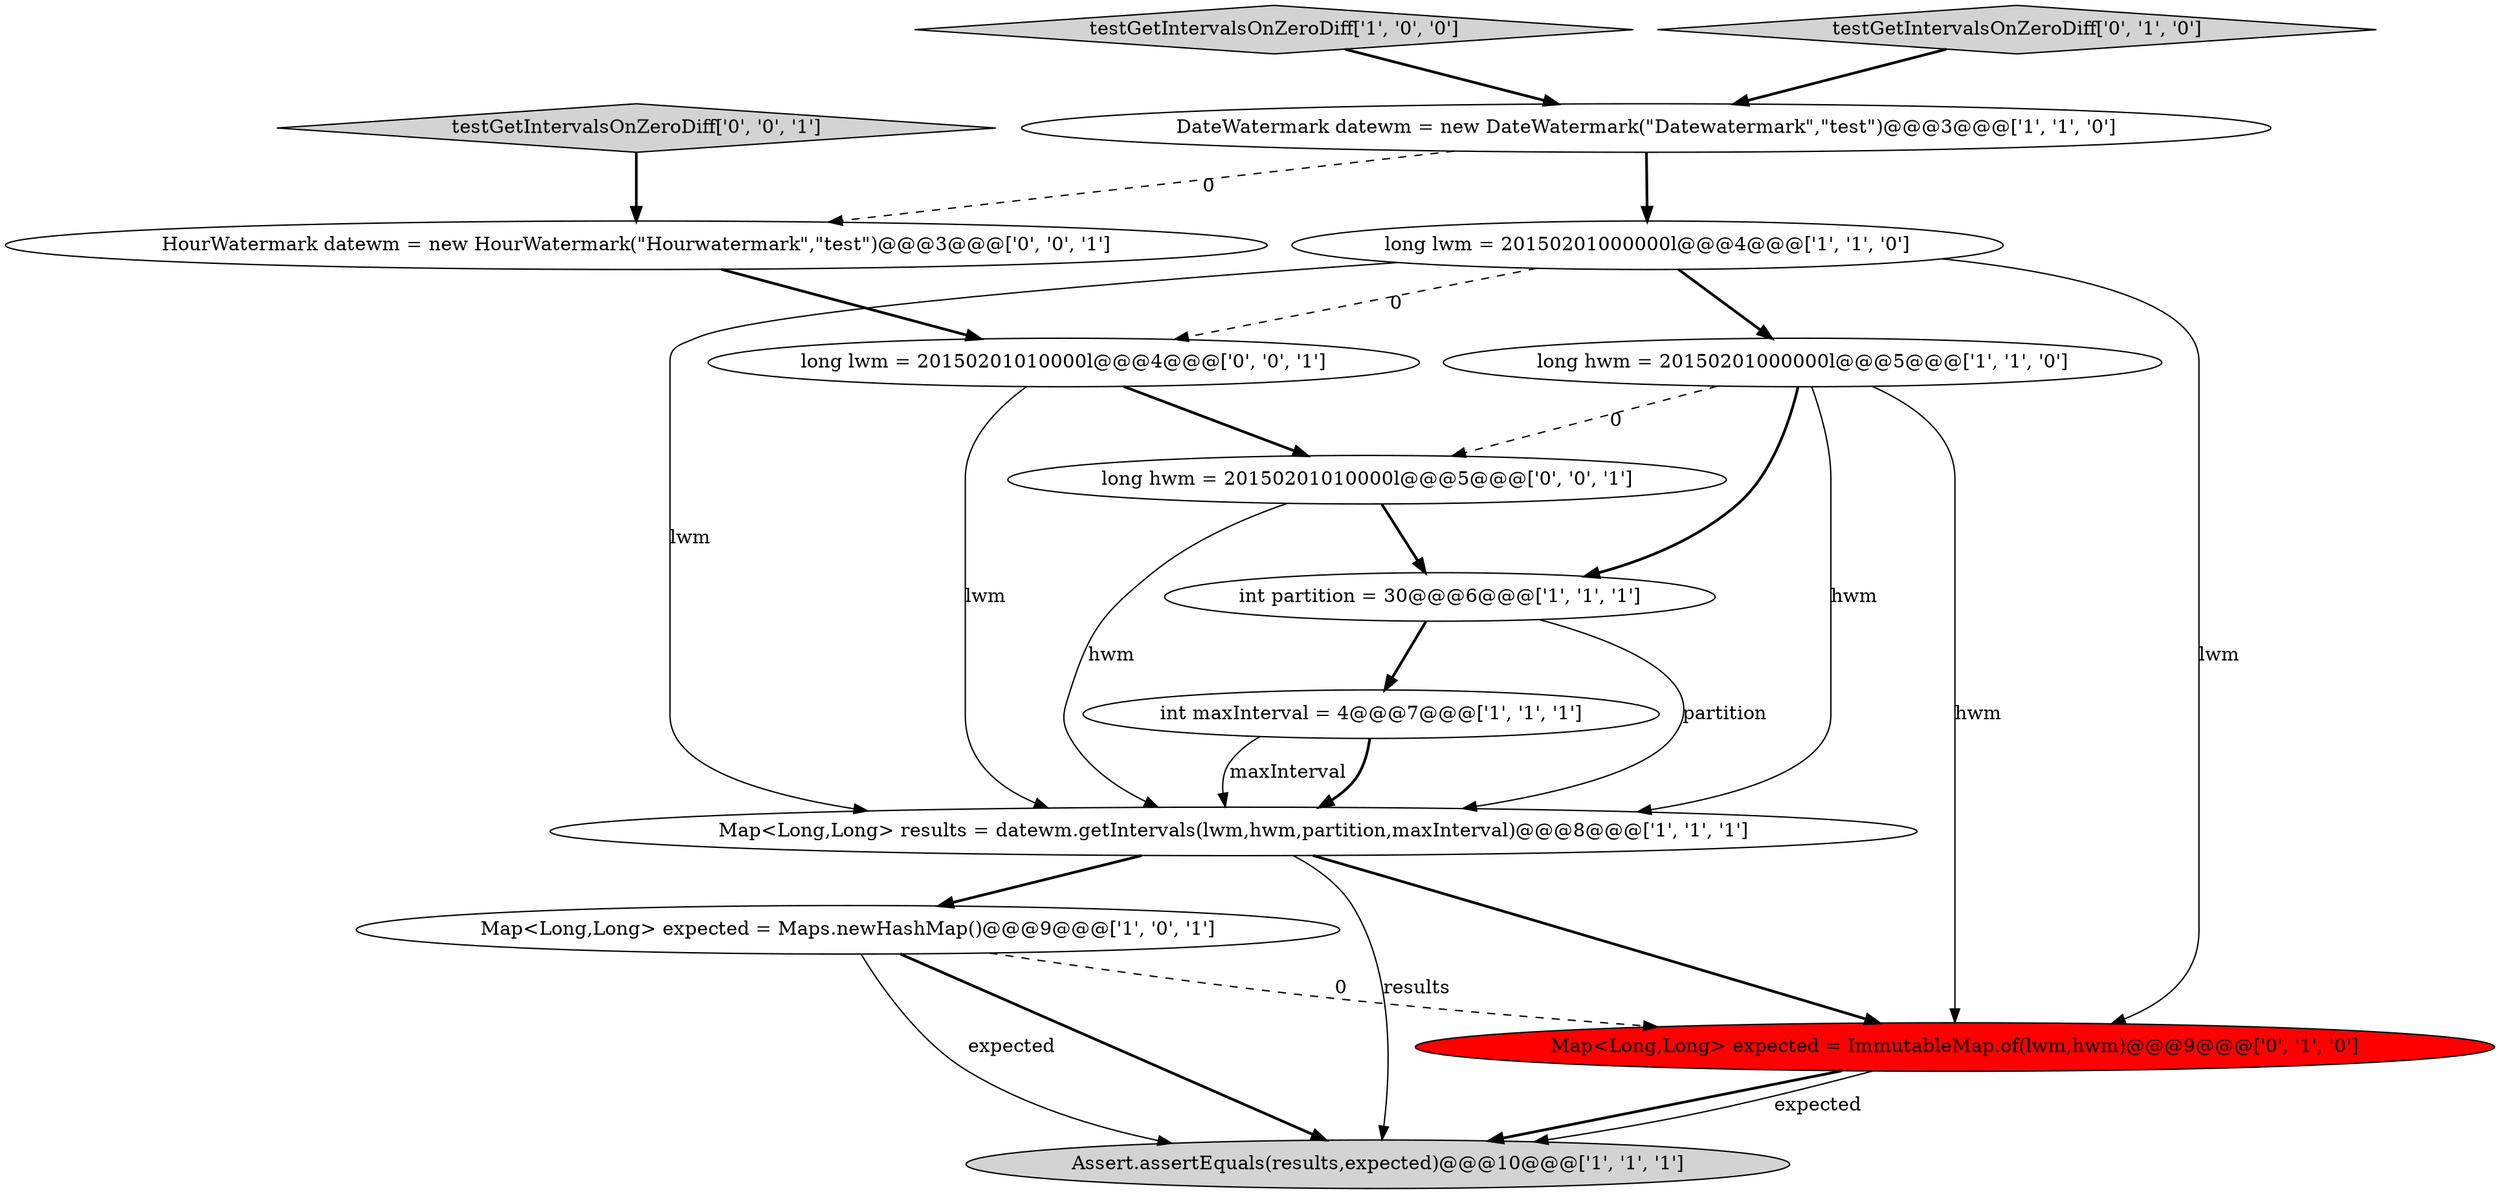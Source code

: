 digraph {
3 [style = filled, label = "testGetIntervalsOnZeroDiff['1', '0', '0']", fillcolor = lightgray, shape = diamond image = "AAA0AAABBB1BBB"];
7 [style = filled, label = "DateWatermark datewm = new DateWatermark(\"Datewatermark\",\"test\")@@@3@@@['1', '1', '0']", fillcolor = white, shape = ellipse image = "AAA0AAABBB1BBB"];
0 [style = filled, label = "long lwm = 20150201000000l@@@4@@@['1', '1', '0']", fillcolor = white, shape = ellipse image = "AAA0AAABBB1BBB"];
10 [style = filled, label = "testGetIntervalsOnZeroDiff['0', '1', '0']", fillcolor = lightgray, shape = diamond image = "AAA0AAABBB2BBB"];
11 [style = filled, label = "HourWatermark datewm = new HourWatermark(\"Hourwatermark\",\"test\")@@@3@@@['0', '0', '1']", fillcolor = white, shape = ellipse image = "AAA0AAABBB3BBB"];
12 [style = filled, label = "long hwm = 20150201010000l@@@5@@@['0', '0', '1']", fillcolor = white, shape = ellipse image = "AAA0AAABBB3BBB"];
8 [style = filled, label = "int maxInterval = 4@@@7@@@['1', '1', '1']", fillcolor = white, shape = ellipse image = "AAA0AAABBB1BBB"];
2 [style = filled, label = "Map<Long,Long> results = datewm.getIntervals(lwm,hwm,partition,maxInterval)@@@8@@@['1', '1', '1']", fillcolor = white, shape = ellipse image = "AAA0AAABBB1BBB"];
13 [style = filled, label = "long lwm = 20150201010000l@@@4@@@['0', '0', '1']", fillcolor = white, shape = ellipse image = "AAA0AAABBB3BBB"];
14 [style = filled, label = "testGetIntervalsOnZeroDiff['0', '0', '1']", fillcolor = lightgray, shape = diamond image = "AAA0AAABBB3BBB"];
9 [style = filled, label = "Map<Long,Long> expected = ImmutableMap.of(lwm,hwm)@@@9@@@['0', '1', '0']", fillcolor = red, shape = ellipse image = "AAA1AAABBB2BBB"];
6 [style = filled, label = "Assert.assertEquals(results,expected)@@@10@@@['1', '1', '1']", fillcolor = lightgray, shape = ellipse image = "AAA0AAABBB1BBB"];
4 [style = filled, label = "int partition = 30@@@6@@@['1', '1', '1']", fillcolor = white, shape = ellipse image = "AAA0AAABBB1BBB"];
5 [style = filled, label = "long hwm = 20150201000000l@@@5@@@['1', '1', '0']", fillcolor = white, shape = ellipse image = "AAA0AAABBB1BBB"];
1 [style = filled, label = "Map<Long,Long> expected = Maps.newHashMap()@@@9@@@['1', '0', '1']", fillcolor = white, shape = ellipse image = "AAA0AAABBB1BBB"];
5->12 [style = dashed, label="0"];
5->2 [style = solid, label="hwm"];
4->2 [style = solid, label="partition"];
0->9 [style = solid, label="lwm"];
2->1 [style = bold, label=""];
7->11 [style = dashed, label="0"];
1->9 [style = dashed, label="0"];
7->0 [style = bold, label=""];
2->9 [style = bold, label=""];
0->2 [style = solid, label="lwm"];
10->7 [style = bold, label=""];
13->2 [style = solid, label="lwm"];
5->9 [style = solid, label="hwm"];
9->6 [style = bold, label=""];
12->2 [style = solid, label="hwm"];
1->6 [style = bold, label=""];
13->12 [style = bold, label=""];
8->2 [style = bold, label=""];
3->7 [style = bold, label=""];
12->4 [style = bold, label=""];
8->2 [style = solid, label="maxInterval"];
2->6 [style = solid, label="results"];
11->13 [style = bold, label=""];
5->4 [style = bold, label=""];
0->13 [style = dashed, label="0"];
4->8 [style = bold, label=""];
9->6 [style = solid, label="expected"];
14->11 [style = bold, label=""];
1->6 [style = solid, label="expected"];
0->5 [style = bold, label=""];
}
